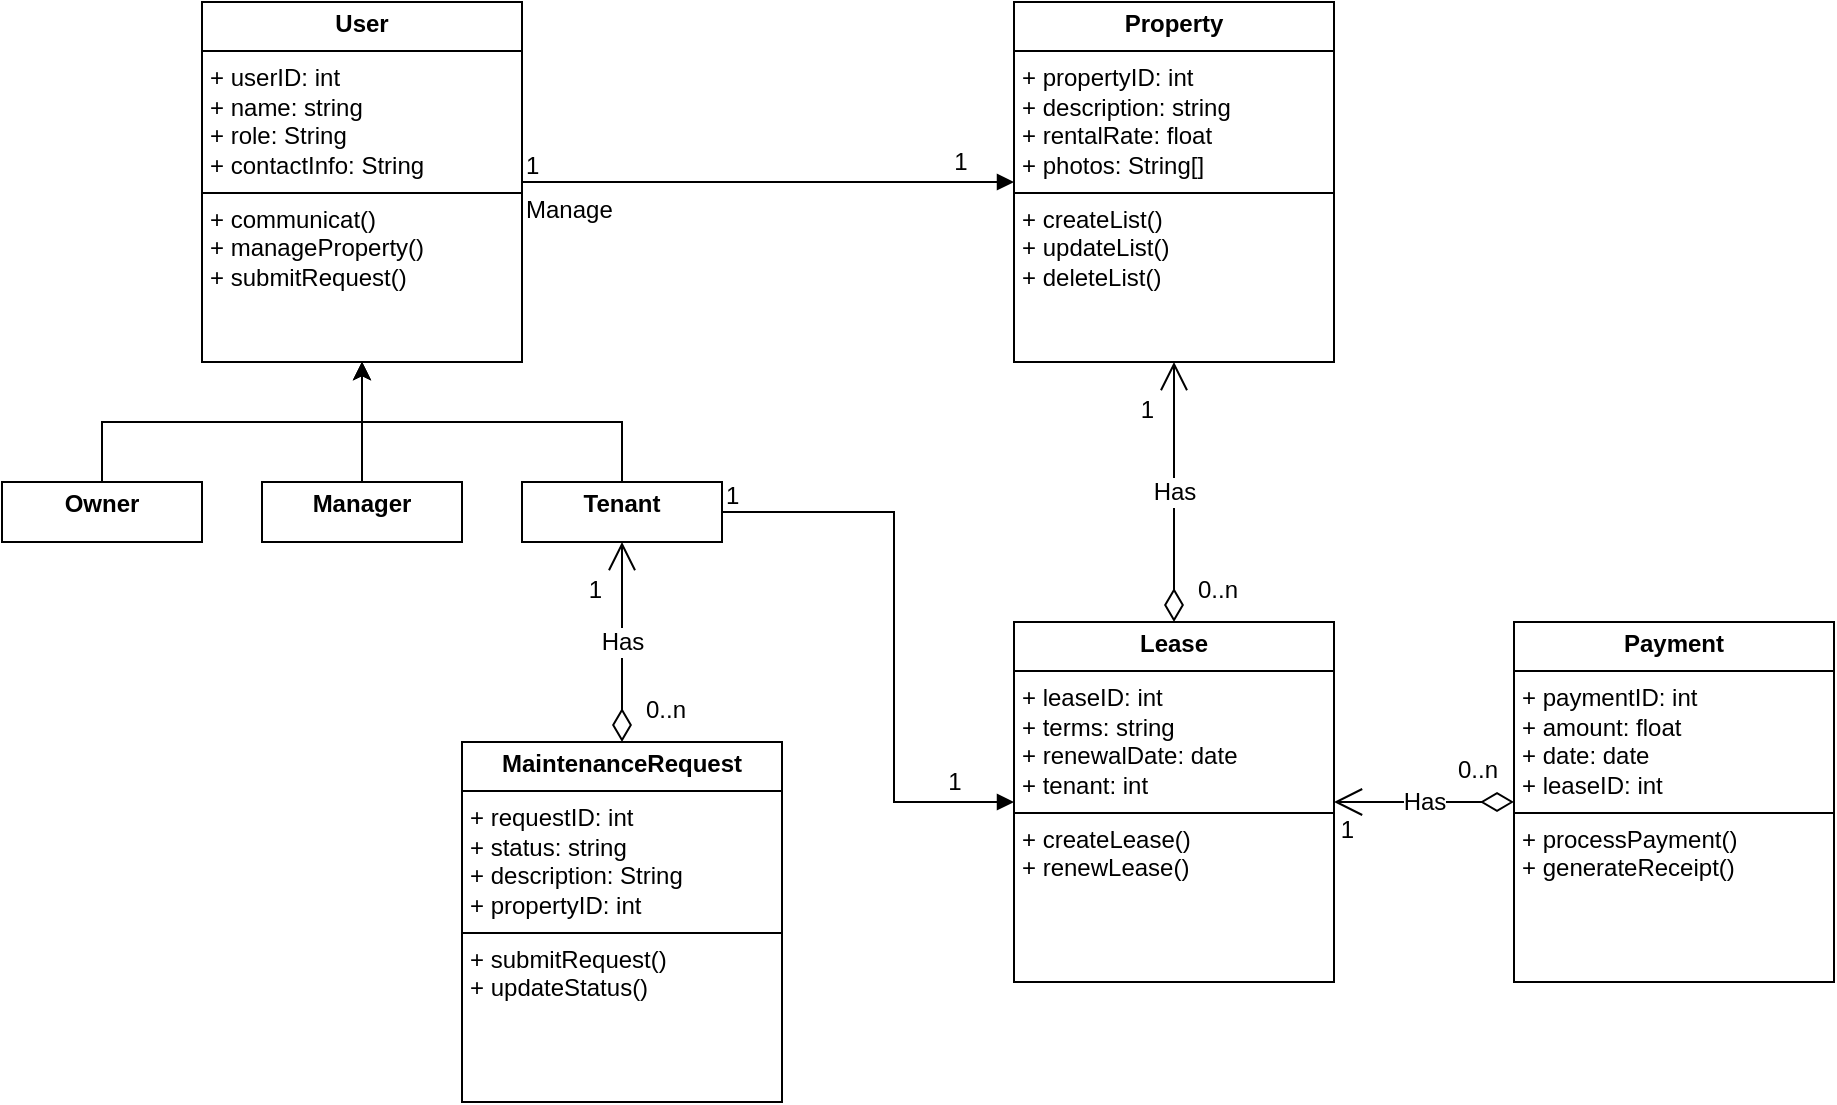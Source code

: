 <mxfile version="24.8.3">
  <diagram id="C5RBs43oDa-KdzZeNtuy" name="Page-1">
    <mxGraphModel dx="1246" dy="627" grid="1" gridSize="10" guides="1" tooltips="1" connect="1" arrows="1" fold="1" page="1" pageScale="1" pageWidth="827" pageHeight="1169" math="0" shadow="0">
      <root>
        <mxCell id="WIyWlLk6GJQsqaUBKTNV-0" />
        <mxCell id="WIyWlLk6GJQsqaUBKTNV-1" parent="WIyWlLk6GJQsqaUBKTNV-0" />
        <mxCell id="NwMsiVJIVBilNeJwzlRA-17" value="&lt;p style=&quot;margin:0px;margin-top:4px;text-align:center;&quot;&gt;&lt;b&gt;Property&lt;/b&gt;&lt;/p&gt;&lt;hr size=&quot;1&quot; style=&quot;border-style:solid;&quot;&gt;&lt;p style=&quot;margin:0px;margin-left:4px;&quot;&gt;+ propertyID: &lt;span class=&quot;hljs-type&quot;&gt;int&lt;/span&gt;&amp;nbsp;&lt;br&gt;+ description: string&amp;nbsp;&lt;br&gt;+ rentalRate: &lt;span class=&quot;hljs-type&quot;&gt;float&lt;/span&gt;&amp;nbsp;&lt;br&gt;+ photos: String[]&amp;nbsp;&lt;br&gt;&lt;/p&gt;&lt;hr size=&quot;1&quot; style=&quot;border-style:solid;&quot;&gt;&lt;p style=&quot;margin:0px;margin-left:4px;&quot;&gt;+ createList()&lt;/p&gt;&lt;p style=&quot;margin:0px;margin-left:4px;&quot;&gt;+ updateList()&lt;/p&gt;&lt;p style=&quot;margin:0px;margin-left:4px;&quot;&gt;+ deleteList()&lt;/p&gt;" style="verticalAlign=top;align=left;overflow=fill;html=1;whiteSpace=wrap;" vertex="1" parent="WIyWlLk6GJQsqaUBKTNV-1">
          <mxGeometry x="560" y="140" width="160" height="180" as="geometry" />
        </mxCell>
        <mxCell id="NwMsiVJIVBilNeJwzlRA-18" value="&lt;p style=&quot;margin:0px;margin-top:4px;text-align:center;&quot;&gt;&lt;b&gt;User&lt;/b&gt;&lt;/p&gt;&lt;hr size=&quot;1&quot; style=&quot;border-style:solid;&quot;&gt;&lt;p style=&quot;margin:0px;margin-left:4px;&quot;&gt;+ userID: &lt;span class=&quot;hljs-type&quot;&gt;int&lt;/span&gt;&amp;nbsp;&lt;br&gt;+ name: string&amp;nbsp;&lt;br&gt;+ role: String&lt;br&gt;+ contactInfo: String&amp;nbsp;&lt;br&gt;&lt;/p&gt;&lt;hr size=&quot;1&quot; style=&quot;border-style:solid;&quot;&gt;&lt;p style=&quot;margin:0px;margin-left:4px;&quot;&gt;+ communicat()&lt;/p&gt;&lt;p style=&quot;margin:0px;margin-left:4px;&quot;&gt;+ manageProperty()&lt;/p&gt;&lt;p style=&quot;margin:0px;margin-left:4px;&quot;&gt;+ submitRequest()&lt;/p&gt;" style="verticalAlign=top;align=left;overflow=fill;html=1;whiteSpace=wrap;" vertex="1" parent="WIyWlLk6GJQsqaUBKTNV-1">
          <mxGeometry x="154" y="140" width="160" height="180" as="geometry" />
        </mxCell>
        <mxCell id="NwMsiVJIVBilNeJwzlRA-19" value="&lt;p style=&quot;margin:0px;margin-top:4px;text-align:center;&quot;&gt;&lt;b&gt;Lease&lt;/b&gt;&lt;/p&gt;&lt;hr size=&quot;1&quot; style=&quot;border-style:solid;&quot;&gt;&lt;p style=&quot;margin:0px;margin-left:4px;&quot;&gt;+ leaseID: &lt;span class=&quot;hljs-type&quot;&gt;int&lt;/span&gt;&amp;nbsp;&lt;br&gt;+ terms: string&amp;nbsp;&lt;br&gt;+ renewalDate: date&lt;br&gt;+ tenant: int&lt;br&gt;&lt;/p&gt;&lt;hr size=&quot;1&quot; style=&quot;border-style:solid;&quot;&gt;&lt;p style=&quot;margin:0px;margin-left:4px;&quot;&gt;+ createLease()&lt;/p&gt;&lt;p style=&quot;margin:0px;margin-left:4px;&quot;&gt;+ renewLease()&lt;/p&gt;" style="verticalAlign=top;align=left;overflow=fill;html=1;whiteSpace=wrap;" vertex="1" parent="WIyWlLk6GJQsqaUBKTNV-1">
          <mxGeometry x="560" y="450" width="160" height="180" as="geometry" />
        </mxCell>
        <mxCell id="NwMsiVJIVBilNeJwzlRA-20" value="&lt;p style=&quot;margin:0px;margin-top:4px;text-align:center;&quot;&gt;&lt;b&gt;MaintenanceRequest&lt;/b&gt;&lt;/p&gt;&lt;hr size=&quot;1&quot; style=&quot;border-style:solid;&quot;&gt;&lt;p style=&quot;margin:0px;margin-left:4px;&quot;&gt;+ requestID: &lt;span class=&quot;hljs-type&quot;&gt;int&lt;/span&gt;&amp;nbsp;&lt;br&gt;+ status: string&amp;nbsp;&lt;br&gt;+ description: String&lt;br&gt;+ propertyID: int&lt;br&gt;&lt;/p&gt;&lt;hr size=&quot;1&quot; style=&quot;border-style:solid;&quot;&gt;&lt;p style=&quot;margin:0px;margin-left:4px;&quot;&gt;+ submitRequest()&lt;/p&gt;&lt;p style=&quot;margin:0px;margin-left:4px;&quot;&gt;+ updateStatus()&lt;/p&gt;" style="verticalAlign=top;align=left;overflow=fill;html=1;whiteSpace=wrap;" vertex="1" parent="WIyWlLk6GJQsqaUBKTNV-1">
          <mxGeometry x="284" y="510" width="160" height="180" as="geometry" />
        </mxCell>
        <mxCell id="NwMsiVJIVBilNeJwzlRA-21" value="&lt;p style=&quot;margin:0px;margin-top:4px;text-align:center;&quot;&gt;&lt;b&gt;Payment&lt;/b&gt;&lt;/p&gt;&lt;hr size=&quot;1&quot; style=&quot;border-style:solid;&quot;&gt;&lt;p style=&quot;margin:0px;margin-left:4px;&quot;&gt;+ paymentID: &lt;span class=&quot;hljs-type&quot;&gt;int&lt;/span&gt;&amp;nbsp;&lt;br&gt;+ amount: float&lt;br&gt;+ date: date&lt;br&gt;+ leaseID: int&lt;br&gt;&lt;/p&gt;&lt;hr size=&quot;1&quot; style=&quot;border-style:solid;&quot;&gt;&lt;p style=&quot;margin:0px;margin-left:4px;&quot;&gt;+ processPayment()&lt;/p&gt;&lt;p style=&quot;margin:0px;margin-left:4px;&quot;&gt;+ generateReceipt()&lt;/p&gt;" style="verticalAlign=top;align=left;overflow=fill;html=1;whiteSpace=wrap;" vertex="1" parent="WIyWlLk6GJQsqaUBKTNV-1">
          <mxGeometry x="810" y="450" width="160" height="180" as="geometry" />
        </mxCell>
        <mxCell id="NwMsiVJIVBilNeJwzlRA-23" value="Manage" style="endArrow=block;endFill=1;html=1;edgeStyle=orthogonalEdgeStyle;align=left;verticalAlign=top;rounded=0;fontFamily=Helvetica;fontSize=12;fontColor=default;exitX=1;exitY=0.5;exitDx=0;exitDy=0;entryX=0;entryY=0.5;entryDx=0;entryDy=0;" edge="1" parent="WIyWlLk6GJQsqaUBKTNV-1" source="NwMsiVJIVBilNeJwzlRA-18" target="NwMsiVJIVBilNeJwzlRA-17">
          <mxGeometry x="-1" relative="1" as="geometry">
            <mxPoint x="470" y="410" as="sourcePoint" />
            <mxPoint x="630" y="410" as="targetPoint" />
          </mxGeometry>
        </mxCell>
        <mxCell id="NwMsiVJIVBilNeJwzlRA-24" value="1" style="edgeLabel;resizable=0;html=1;align=left;verticalAlign=bottom;strokeColor=default;fontFamily=Helvetica;fontSize=12;fontColor=default;fillColor=default;" connectable="0" vertex="1" parent="NwMsiVJIVBilNeJwzlRA-23">
          <mxGeometry x="-1" relative="1" as="geometry" />
        </mxCell>
        <mxCell id="NwMsiVJIVBilNeJwzlRA-26" value="1" style="edgeLabel;html=1;align=center;verticalAlign=middle;resizable=0;points=[];strokeColor=default;fontFamily=Helvetica;fontSize=12;fontColor=default;fillColor=default;" vertex="1" connectable="0" parent="NwMsiVJIVBilNeJwzlRA-23">
          <mxGeometry x="0.866" y="2" relative="1" as="geometry">
            <mxPoint x="-11" y="-8" as="offset" />
          </mxGeometry>
        </mxCell>
        <mxCell id="NwMsiVJIVBilNeJwzlRA-27" value="Has" style="endArrow=open;html=1;endSize=12;startArrow=diamondThin;startSize=14;startFill=0;edgeStyle=orthogonalEdgeStyle;rounded=0;fontFamily=Helvetica;fontSize=12;fontColor=default;entryX=0.5;entryY=1;entryDx=0;entryDy=0;exitX=0.5;exitY=0;exitDx=0;exitDy=0;" edge="1" parent="WIyWlLk6GJQsqaUBKTNV-1" source="NwMsiVJIVBilNeJwzlRA-19" target="NwMsiVJIVBilNeJwzlRA-17">
          <mxGeometry relative="1" as="geometry">
            <mxPoint x="470" y="410" as="sourcePoint" />
            <mxPoint x="630" y="410" as="targetPoint" />
          </mxGeometry>
        </mxCell>
        <mxCell id="NwMsiVJIVBilNeJwzlRA-28" value="0..n" style="edgeLabel;resizable=0;html=1;align=left;verticalAlign=top;strokeColor=default;fontFamily=Helvetica;fontSize=12;fontColor=default;fillColor=default;" connectable="0" vertex="1" parent="NwMsiVJIVBilNeJwzlRA-27">
          <mxGeometry x="-1" relative="1" as="geometry">
            <mxPoint x="10" y="-30" as="offset" />
          </mxGeometry>
        </mxCell>
        <mxCell id="NwMsiVJIVBilNeJwzlRA-29" value="1" style="edgeLabel;resizable=0;html=1;align=right;verticalAlign=top;strokeColor=default;fontFamily=Helvetica;fontSize=12;fontColor=default;fillColor=default;" connectable="0" vertex="1" parent="NwMsiVJIVBilNeJwzlRA-27">
          <mxGeometry x="1" relative="1" as="geometry">
            <mxPoint x="-10" y="10" as="offset" />
          </mxGeometry>
        </mxCell>
        <mxCell id="NwMsiVJIVBilNeJwzlRA-41" style="edgeStyle=orthogonalEdgeStyle;rounded=0;orthogonalLoop=1;jettySize=auto;html=1;exitX=0.5;exitY=0;exitDx=0;exitDy=0;entryX=0.5;entryY=1;entryDx=0;entryDy=0;fontFamily=Helvetica;fontSize=12;fontColor=default;" edge="1" parent="WIyWlLk6GJQsqaUBKTNV-1" source="NwMsiVJIVBilNeJwzlRA-35" target="NwMsiVJIVBilNeJwzlRA-18">
          <mxGeometry relative="1" as="geometry" />
        </mxCell>
        <mxCell id="NwMsiVJIVBilNeJwzlRA-35" value="&lt;p style=&quot;margin:0px;margin-top:4px;text-align:center;&quot;&gt;&lt;b&gt;Tenant&lt;/b&gt;&lt;/p&gt;" style="verticalAlign=top;align=left;overflow=fill;html=1;whiteSpace=wrap;strokeColor=default;fontFamily=Helvetica;fontSize=12;fontColor=default;fillColor=default;" vertex="1" parent="WIyWlLk6GJQsqaUBKTNV-1">
          <mxGeometry x="314" y="380" width="100" height="30" as="geometry" />
        </mxCell>
        <mxCell id="NwMsiVJIVBilNeJwzlRA-38" style="edgeStyle=orthogonalEdgeStyle;rounded=0;orthogonalLoop=1;jettySize=auto;html=1;exitX=0.5;exitY=0;exitDx=0;exitDy=0;entryX=0.5;entryY=1;entryDx=0;entryDy=0;fontFamily=Helvetica;fontSize=12;fontColor=default;" edge="1" parent="WIyWlLk6GJQsqaUBKTNV-1" source="NwMsiVJIVBilNeJwzlRA-36" target="NwMsiVJIVBilNeJwzlRA-18">
          <mxGeometry relative="1" as="geometry" />
        </mxCell>
        <mxCell id="NwMsiVJIVBilNeJwzlRA-36" value="&lt;p style=&quot;margin:0px;margin-top:4px;text-align:center;&quot;&gt;&lt;b&gt;Owner&lt;/b&gt;&lt;/p&gt;" style="verticalAlign=top;align=left;overflow=fill;html=1;whiteSpace=wrap;strokeColor=default;fontFamily=Helvetica;fontSize=12;fontColor=default;fillColor=default;" vertex="1" parent="WIyWlLk6GJQsqaUBKTNV-1">
          <mxGeometry x="54" y="380" width="100" height="30" as="geometry" />
        </mxCell>
        <mxCell id="NwMsiVJIVBilNeJwzlRA-40" style="edgeStyle=orthogonalEdgeStyle;rounded=0;orthogonalLoop=1;jettySize=auto;html=1;exitX=0.5;exitY=0;exitDx=0;exitDy=0;entryX=0.5;entryY=1;entryDx=0;entryDy=0;fontFamily=Helvetica;fontSize=12;fontColor=default;" edge="1" parent="WIyWlLk6GJQsqaUBKTNV-1" source="NwMsiVJIVBilNeJwzlRA-37" target="NwMsiVJIVBilNeJwzlRA-18">
          <mxGeometry relative="1" as="geometry" />
        </mxCell>
        <mxCell id="NwMsiVJIVBilNeJwzlRA-37" value="&lt;p style=&quot;margin:0px;margin-top:4px;text-align:center;&quot;&gt;&lt;b&gt;Manager&lt;/b&gt;&lt;/p&gt;" style="verticalAlign=top;align=left;overflow=fill;html=1;whiteSpace=wrap;strokeColor=default;fontFamily=Helvetica;fontSize=12;fontColor=default;fillColor=default;" vertex="1" parent="WIyWlLk6GJQsqaUBKTNV-1">
          <mxGeometry x="184" y="380" width="100" height="30" as="geometry" />
        </mxCell>
        <mxCell id="NwMsiVJIVBilNeJwzlRA-42" value="" style="endArrow=block;endFill=1;html=1;edgeStyle=orthogonalEdgeStyle;align=left;verticalAlign=top;rounded=0;fontFamily=Helvetica;fontSize=12;fontColor=default;exitX=1;exitY=0.5;exitDx=0;exitDy=0;entryX=0;entryY=0.5;entryDx=0;entryDy=0;" edge="1" parent="WIyWlLk6GJQsqaUBKTNV-1" source="NwMsiVJIVBilNeJwzlRA-35" target="NwMsiVJIVBilNeJwzlRA-19">
          <mxGeometry x="-1" relative="1" as="geometry">
            <mxPoint x="260" y="510" as="sourcePoint" />
            <mxPoint x="500" y="450" as="targetPoint" />
            <Array as="points">
              <mxPoint x="500" y="395" />
              <mxPoint x="500" y="540" />
            </Array>
          </mxGeometry>
        </mxCell>
        <mxCell id="NwMsiVJIVBilNeJwzlRA-43" value="1" style="edgeLabel;resizable=0;html=1;align=left;verticalAlign=bottom;strokeColor=default;fontFamily=Helvetica;fontSize=12;fontColor=default;fillColor=default;" connectable="0" vertex="1" parent="NwMsiVJIVBilNeJwzlRA-42">
          <mxGeometry x="-1" relative="1" as="geometry" />
        </mxCell>
        <mxCell id="NwMsiVJIVBilNeJwzlRA-44" value="1" style="edgeLabel;html=1;align=center;verticalAlign=middle;resizable=0;points=[];strokeColor=default;fontFamily=Helvetica;fontSize=12;fontColor=default;fillColor=default;" vertex="1" connectable="0" parent="NwMsiVJIVBilNeJwzlRA-42">
          <mxGeometry x="0.866" y="2" relative="1" as="geometry">
            <mxPoint x="-11" y="-8" as="offset" />
          </mxGeometry>
        </mxCell>
        <mxCell id="NwMsiVJIVBilNeJwzlRA-46" value="Has" style="endArrow=open;html=1;endSize=12;startArrow=diamondThin;startSize=14;startFill=0;edgeStyle=orthogonalEdgeStyle;rounded=0;fontFamily=Helvetica;fontSize=12;fontColor=default;entryX=0.5;entryY=1;entryDx=0;entryDy=0;exitX=0.5;exitY=0;exitDx=0;exitDy=0;" edge="1" parent="WIyWlLk6GJQsqaUBKTNV-1" source="NwMsiVJIVBilNeJwzlRA-20" target="NwMsiVJIVBilNeJwzlRA-35">
          <mxGeometry relative="1" as="geometry">
            <mxPoint x="460" y="510" as="sourcePoint" />
            <mxPoint x="460" y="400" as="targetPoint" />
          </mxGeometry>
        </mxCell>
        <mxCell id="NwMsiVJIVBilNeJwzlRA-47" value="0..n" style="edgeLabel;resizable=0;html=1;align=left;verticalAlign=top;strokeColor=default;fontFamily=Helvetica;fontSize=12;fontColor=default;fillColor=default;" connectable="0" vertex="1" parent="NwMsiVJIVBilNeJwzlRA-46">
          <mxGeometry x="-1" relative="1" as="geometry">
            <mxPoint x="10" y="-30" as="offset" />
          </mxGeometry>
        </mxCell>
        <mxCell id="NwMsiVJIVBilNeJwzlRA-48" value="1" style="edgeLabel;resizable=0;html=1;align=right;verticalAlign=top;strokeColor=default;fontFamily=Helvetica;fontSize=12;fontColor=default;fillColor=default;" connectable="0" vertex="1" parent="NwMsiVJIVBilNeJwzlRA-46">
          <mxGeometry x="1" relative="1" as="geometry">
            <mxPoint x="-10" y="10" as="offset" />
          </mxGeometry>
        </mxCell>
        <mxCell id="NwMsiVJIVBilNeJwzlRA-49" value="Has" style="endArrow=open;html=1;endSize=12;startArrow=diamondThin;startSize=14;startFill=0;edgeStyle=orthogonalEdgeStyle;rounded=0;fontFamily=Helvetica;fontSize=12;fontColor=default;entryX=1;entryY=0.5;entryDx=0;entryDy=0;exitX=0;exitY=0.5;exitDx=0;exitDy=0;" edge="1" parent="WIyWlLk6GJQsqaUBKTNV-1" source="NwMsiVJIVBilNeJwzlRA-21" target="NwMsiVJIVBilNeJwzlRA-19">
          <mxGeometry relative="1" as="geometry">
            <mxPoint x="760" y="510" as="sourcePoint" />
            <mxPoint x="760" y="410" as="targetPoint" />
          </mxGeometry>
        </mxCell>
        <mxCell id="NwMsiVJIVBilNeJwzlRA-50" value="0..n" style="edgeLabel;resizable=0;html=1;align=left;verticalAlign=top;strokeColor=default;fontFamily=Helvetica;fontSize=12;fontColor=default;fillColor=default;" connectable="0" vertex="1" parent="NwMsiVJIVBilNeJwzlRA-49">
          <mxGeometry x="-1" relative="1" as="geometry">
            <mxPoint x="-30" y="-30" as="offset" />
          </mxGeometry>
        </mxCell>
        <mxCell id="NwMsiVJIVBilNeJwzlRA-51" value="1" style="edgeLabel;resizable=0;html=1;align=right;verticalAlign=top;strokeColor=default;fontFamily=Helvetica;fontSize=12;fontColor=default;fillColor=default;" connectable="0" vertex="1" parent="NwMsiVJIVBilNeJwzlRA-49">
          <mxGeometry x="1" relative="1" as="geometry">
            <mxPoint x="10" as="offset" />
          </mxGeometry>
        </mxCell>
      </root>
    </mxGraphModel>
  </diagram>
</mxfile>
